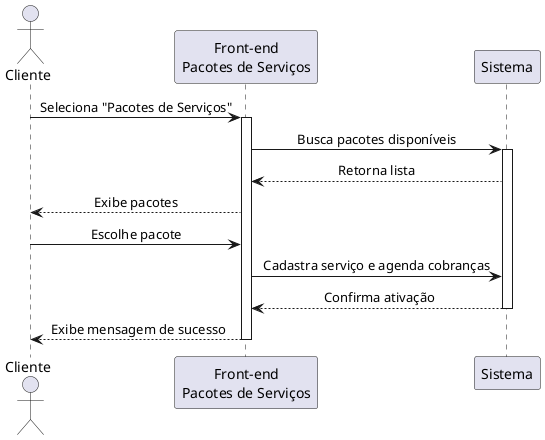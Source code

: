 @startuml Pacote_Servicos
skinparam sequenceMessageAlign center
actor Cliente
participant FE as "Front-end\nPacotes de Serviços"
participant Sistema

Cliente -> FE: Seleciona "Pacotes de Serviços"  
activate FE

FE -> Sistema: Busca pacotes disponíveis
activate Sistema

Sistema --> FE: Retorna lista
FE --> Cliente: Exibe pacotes
Cliente -> FE: Escolhe pacote
FE -> Sistema: Cadastra serviço e agenda cobranças
Sistema --> FE: Confirma ativação
deactivate Sistema

FE --> Cliente: Exibe mensagem de sucesso
deactivate FE
@enduml